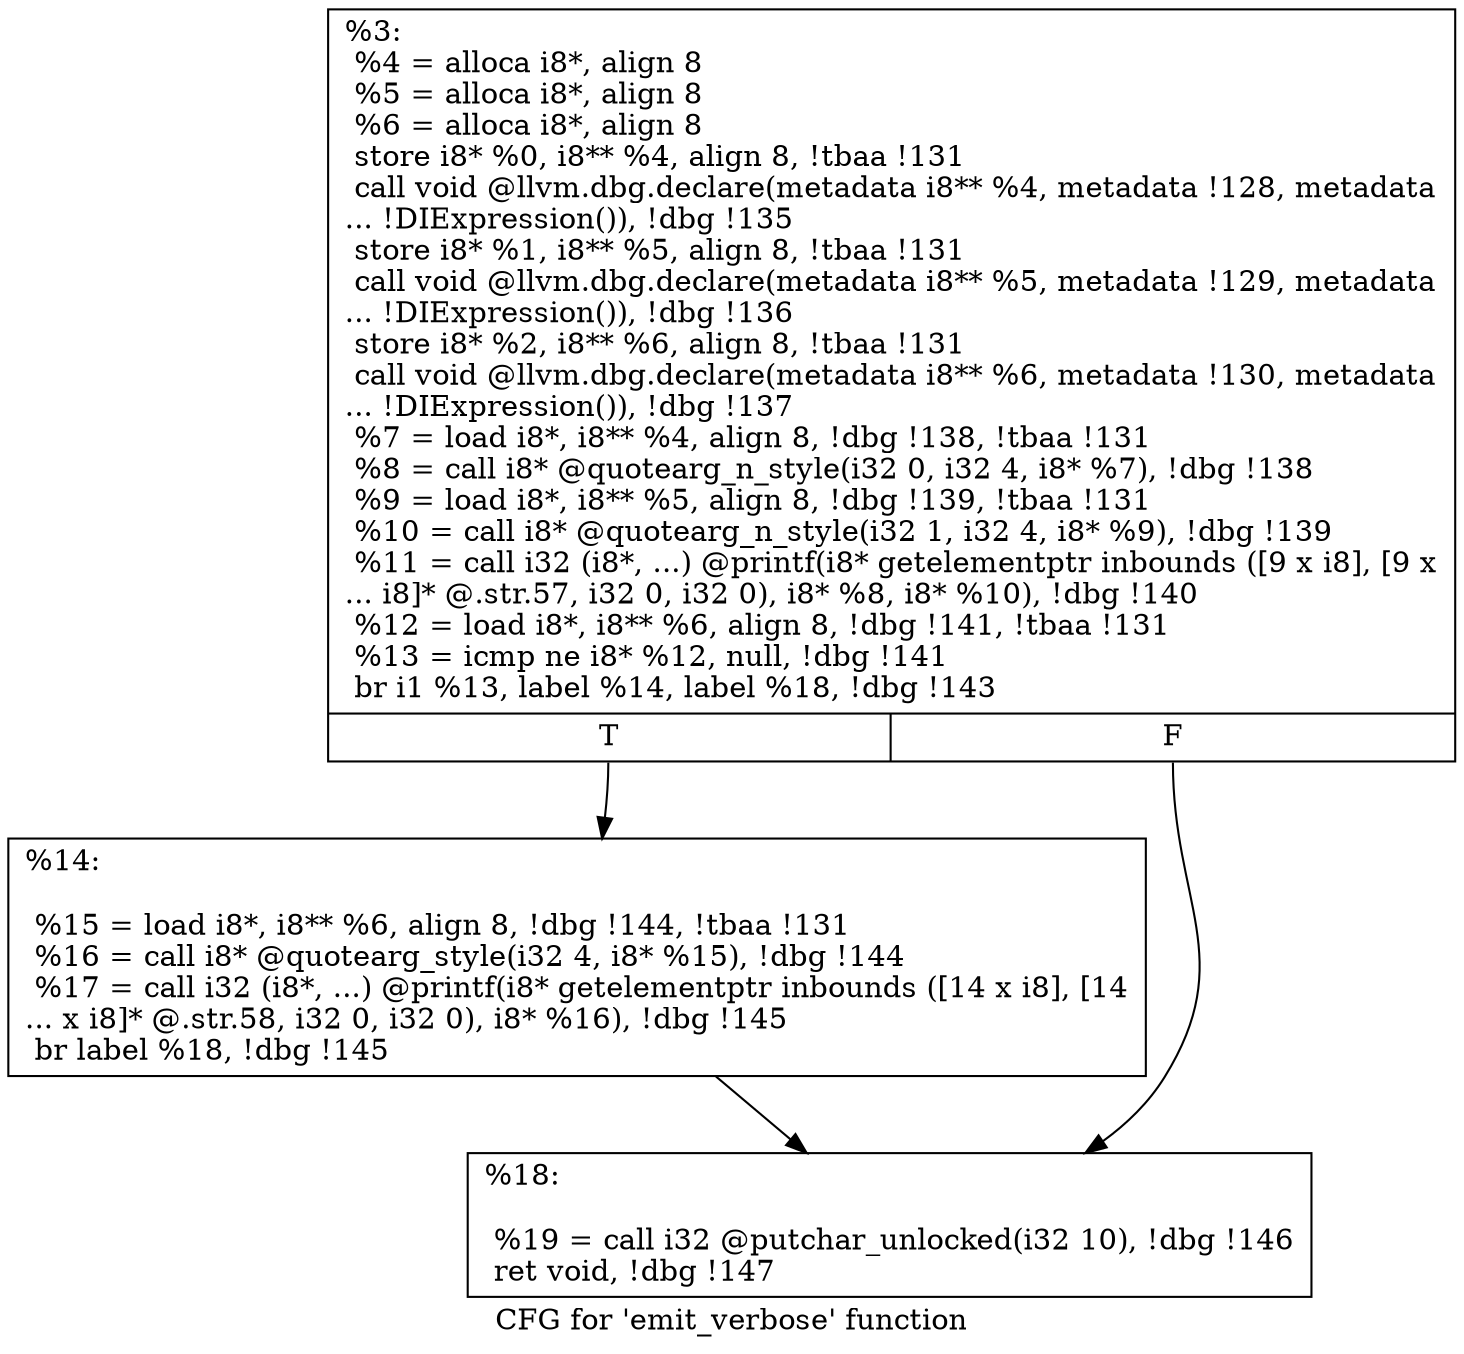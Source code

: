 digraph "CFG for 'emit_verbose' function" {
	label="CFG for 'emit_verbose' function";

	Node0x2612790 [shape=record,label="{%3:\l  %4 = alloca i8*, align 8\l  %5 = alloca i8*, align 8\l  %6 = alloca i8*, align 8\l  store i8* %0, i8** %4, align 8, !tbaa !131\l  call void @llvm.dbg.declare(metadata i8** %4, metadata !128, metadata\l... !DIExpression()), !dbg !135\l  store i8* %1, i8** %5, align 8, !tbaa !131\l  call void @llvm.dbg.declare(metadata i8** %5, metadata !129, metadata\l... !DIExpression()), !dbg !136\l  store i8* %2, i8** %6, align 8, !tbaa !131\l  call void @llvm.dbg.declare(metadata i8** %6, metadata !130, metadata\l... !DIExpression()), !dbg !137\l  %7 = load i8*, i8** %4, align 8, !dbg !138, !tbaa !131\l  %8 = call i8* @quotearg_n_style(i32 0, i32 4, i8* %7), !dbg !138\l  %9 = load i8*, i8** %5, align 8, !dbg !139, !tbaa !131\l  %10 = call i8* @quotearg_n_style(i32 1, i32 4, i8* %9), !dbg !139\l  %11 = call i32 (i8*, ...) @printf(i8* getelementptr inbounds ([9 x i8], [9 x\l... i8]* @.str.57, i32 0, i32 0), i8* %8, i8* %10), !dbg !140\l  %12 = load i8*, i8** %6, align 8, !dbg !141, !tbaa !131\l  %13 = icmp ne i8* %12, null, !dbg !141\l  br i1 %13, label %14, label %18, !dbg !143\l|{<s0>T|<s1>F}}"];
	Node0x2612790:s0 -> Node0x2612860;
	Node0x2612790:s1 -> Node0x26128b0;
	Node0x2612860 [shape=record,label="{%14:\l\l  %15 = load i8*, i8** %6, align 8, !dbg !144, !tbaa !131\l  %16 = call i8* @quotearg_style(i32 4, i8* %15), !dbg !144\l  %17 = call i32 (i8*, ...) @printf(i8* getelementptr inbounds ([14 x i8], [14\l... x i8]* @.str.58, i32 0, i32 0), i8* %16), !dbg !145\l  br label %18, !dbg !145\l}"];
	Node0x2612860 -> Node0x26128b0;
	Node0x26128b0 [shape=record,label="{%18:\l\l  %19 = call i32 @putchar_unlocked(i32 10), !dbg !146\l  ret void, !dbg !147\l}"];
}
